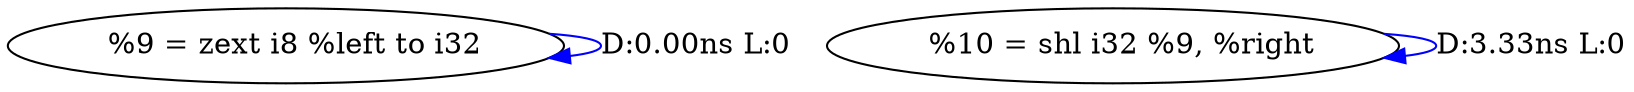 digraph {
Node0x2b48ba0[label="  %9 = zext i8 %left to i32"];
Node0x2b48ba0 -> Node0x2b48ba0[label="D:0.00ns L:0",color=blue];
Node0x2b48c80[label="  %10 = shl i32 %9, %right"];
Node0x2b48c80 -> Node0x2b48c80[label="D:3.33ns L:0",color=blue];
}
